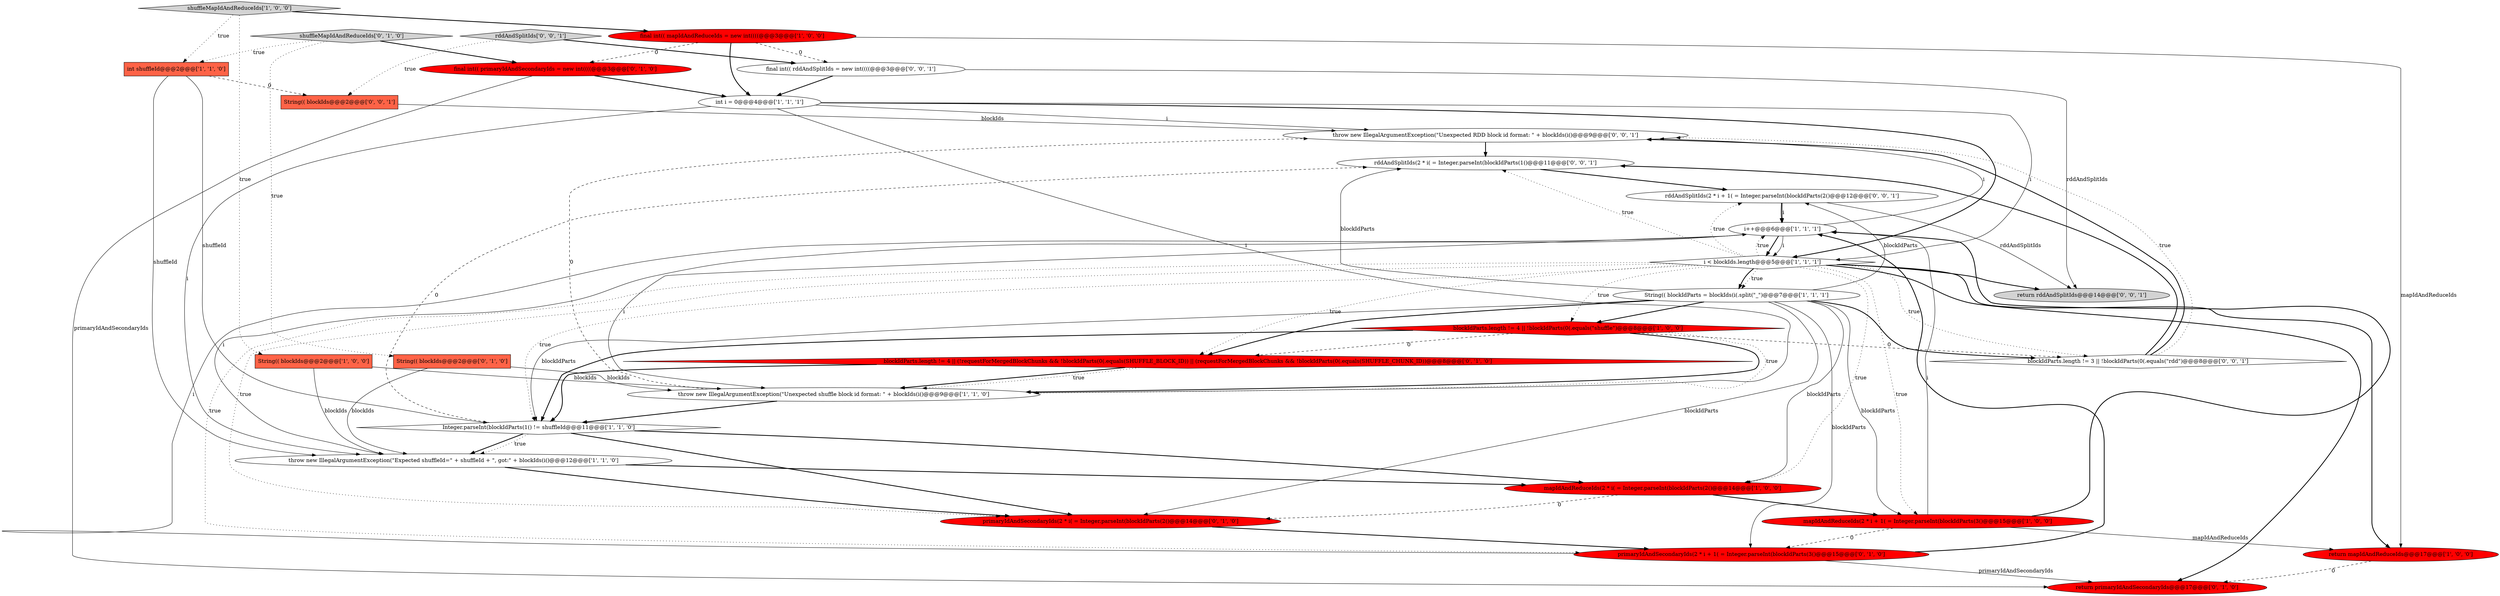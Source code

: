 digraph {
29 [style = filled, label = "rddAndSplitIds['0', '0', '1']", fillcolor = lightgray, shape = diamond image = "AAA0AAABBB3BBB"];
8 [style = filled, label = "int shuffleId@@@2@@@['1', '1', '0']", fillcolor = tomato, shape = box image = "AAA0AAABBB1BBB"];
9 [style = filled, label = "String(( blockIdParts = blockIds(i(.split(\"_\")@@@7@@@['1', '1', '1']", fillcolor = white, shape = ellipse image = "AAA0AAABBB1BBB"];
25 [style = filled, label = "blockIdParts.length != 3 || !blockIdParts(0(.equals(\"rdd\")@@@8@@@['0', '0', '1']", fillcolor = white, shape = diamond image = "AAA0AAABBB3BBB"];
11 [style = filled, label = "mapIdAndReduceIds(2 * i( = Integer.parseInt(blockIdParts(2()@@@14@@@['1', '0', '0']", fillcolor = red, shape = ellipse image = "AAA1AAABBB1BBB"];
0 [style = filled, label = "blockIdParts.length != 4 || !blockIdParts(0(.equals(\"shuffle\")@@@8@@@['1', '0', '0']", fillcolor = red, shape = diamond image = "AAA1AAABBB1BBB"];
21 [style = filled, label = "return primaryIdAndSecondaryIds@@@17@@@['0', '1', '0']", fillcolor = red, shape = ellipse image = "AAA1AAABBB2BBB"];
23 [style = filled, label = "return rddAndSplitIds@@@14@@@['0', '0', '1']", fillcolor = lightgray, shape = ellipse image = "AAA0AAABBB3BBB"];
7 [style = filled, label = "i < blockIds.length@@@5@@@['1', '1', '1']", fillcolor = white, shape = diamond image = "AAA0AAABBB1BBB"];
17 [style = filled, label = "primaryIdAndSecondaryIds(2 * i( = Integer.parseInt(blockIdParts(2()@@@14@@@['0', '1', '0']", fillcolor = red, shape = ellipse image = "AAA1AAABBB2BBB"];
10 [style = filled, label = "shuffleMapIdAndReduceIds['1', '0', '0']", fillcolor = lightgray, shape = diamond image = "AAA0AAABBB1BBB"];
2 [style = filled, label = "String(( blockIds@@@2@@@['1', '0', '0']", fillcolor = tomato, shape = box image = "AAA0AAABBB1BBB"];
24 [style = filled, label = "throw new IllegalArgumentException(\"Unexpected RDD block id format: \" + blockIds(i()@@@9@@@['0', '0', '1']", fillcolor = white, shape = ellipse image = "AAA0AAABBB3BBB"];
26 [style = filled, label = "rddAndSplitIds(2 * i + 1( = Integer.parseInt(blockIdParts(2()@@@12@@@['0', '0', '1']", fillcolor = white, shape = ellipse image = "AAA0AAABBB3BBB"];
27 [style = filled, label = "String(( blockIds@@@2@@@['0', '0', '1']", fillcolor = tomato, shape = box image = "AAA0AAABBB3BBB"];
14 [style = filled, label = "throw new IllegalArgumentException(\"Unexpected shuffle block id format: \" + blockIds(i()@@@9@@@['1', '1', '0']", fillcolor = white, shape = ellipse image = "AAA0AAABBB1BBB"];
19 [style = filled, label = "blockIdParts.length != 4 || (!requestForMergedBlockChunks && !blockIdParts(0(.equals(SHUFFLE_BLOCK_ID)) || (requestForMergedBlockChunks && !blockIdParts(0(.equals(SHUFFLE_CHUNK_ID))@@@8@@@['0', '1', '0']", fillcolor = red, shape = diamond image = "AAA1AAABBB2BBB"];
18 [style = filled, label = "shuffleMapIdAndReduceIds['0', '1', '0']", fillcolor = lightgray, shape = diamond image = "AAA0AAABBB2BBB"];
6 [style = filled, label = "int i = 0@@@4@@@['1', '1', '1']", fillcolor = white, shape = ellipse image = "AAA0AAABBB1BBB"];
15 [style = filled, label = "primaryIdAndSecondaryIds(2 * i + 1( = Integer.parseInt(blockIdParts(3()@@@15@@@['0', '1', '0']", fillcolor = red, shape = ellipse image = "AAA1AAABBB2BBB"];
5 [style = filled, label = "mapIdAndReduceIds(2 * i + 1( = Integer.parseInt(blockIdParts(3()@@@15@@@['1', '0', '0']", fillcolor = red, shape = ellipse image = "AAA1AAABBB1BBB"];
20 [style = filled, label = "final int(( primaryIdAndSecondaryIds = new int((((@@@3@@@['0', '1', '0']", fillcolor = red, shape = ellipse image = "AAA1AAABBB2BBB"];
22 [style = filled, label = "rddAndSplitIds(2 * i( = Integer.parseInt(blockIdParts(1()@@@11@@@['0', '0', '1']", fillcolor = white, shape = ellipse image = "AAA0AAABBB3BBB"];
3 [style = filled, label = "final int(( mapIdAndReduceIds = new int((((@@@3@@@['1', '0', '0']", fillcolor = red, shape = ellipse image = "AAA1AAABBB1BBB"];
1 [style = filled, label = "throw new IllegalArgumentException(\"Expected shuffleId=\" + shuffleId + \", got:\" + blockIds(i()@@@12@@@['1', '1', '0']", fillcolor = white, shape = ellipse image = "AAA0AAABBB1BBB"];
16 [style = filled, label = "String(( blockIds@@@2@@@['0', '1', '0']", fillcolor = tomato, shape = box image = "AAA0AAABBB2BBB"];
12 [style = filled, label = "return mapIdAndReduceIds@@@17@@@['1', '0', '0']", fillcolor = red, shape = ellipse image = "AAA1AAABBB1BBB"];
4 [style = filled, label = "i++@@@6@@@['1', '1', '1']", fillcolor = white, shape = ellipse image = "AAA0AAABBB1BBB"];
13 [style = filled, label = "Integer.parseInt(blockIdParts(1() != shuffleId@@@11@@@['1', '1', '0']", fillcolor = white, shape = diamond image = "AAA0AAABBB1BBB"];
28 [style = filled, label = "final int(( rddAndSplitIds = new int((((@@@3@@@['0', '0', '1']", fillcolor = white, shape = ellipse image = "AAA0AAABBB3BBB"];
14->24 [style = dashed, label="0"];
10->8 [style = dotted, label="true"];
28->6 [style = bold, label=""];
16->1 [style = solid, label="blockIds"];
0->13 [style = bold, label=""];
25->22 [style = bold, label=""];
4->14 [style = solid, label="i"];
0->19 [style = dashed, label="0"];
4->1 [style = solid, label="i"];
15->4 [style = solid, label="i"];
12->21 [style = dashed, label="0"];
13->1 [style = bold, label=""];
7->9 [style = bold, label=""];
3->12 [style = solid, label="mapIdAndReduceIds"];
13->17 [style = bold, label=""];
0->14 [style = bold, label=""];
0->25 [style = dashed, label="0"];
9->26 [style = solid, label="blockIdParts"];
6->1 [style = solid, label="i"];
16->14 [style = solid, label="blockIds"];
18->16 [style = dotted, label="true"];
9->22 [style = solid, label="blockIdParts"];
7->13 [style = dotted, label="true"];
9->15 [style = solid, label="blockIdParts"];
8->1 [style = solid, label="shuffleId"];
18->8 [style = dotted, label="true"];
6->7 [style = solid, label="i"];
26->4 [style = bold, label=""];
13->11 [style = bold, label=""];
1->11 [style = bold, label=""];
1->17 [style = bold, label=""];
25->24 [style = bold, label=""];
18->20 [style = bold, label=""];
19->13 [style = bold, label=""];
7->23 [style = bold, label=""];
17->15 [style = bold, label=""];
2->1 [style = solid, label="blockIds"];
0->14 [style = dotted, label="true"];
6->7 [style = bold, label=""];
7->22 [style = dotted, label="true"];
7->17 [style = dotted, label="true"];
9->17 [style = solid, label="blockIdParts"];
4->7 [style = solid, label="i"];
22->26 [style = bold, label=""];
3->28 [style = dashed, label="0"];
28->23 [style = solid, label="rddAndSplitIds"];
7->26 [style = dotted, label="true"];
3->6 [style = bold, label=""];
25->24 [style = dotted, label="true"];
11->17 [style = dashed, label="0"];
7->0 [style = dotted, label="true"];
26->23 [style = solid, label="rddAndSplitIds"];
7->15 [style = dotted, label="true"];
4->7 [style = bold, label=""];
9->11 [style = solid, label="blockIdParts"];
7->5 [style = dotted, label="true"];
9->13 [style = solid, label="blockIdParts"];
11->5 [style = bold, label=""];
19->14 [style = bold, label=""];
7->11 [style = dotted, label="true"];
10->2 [style = dotted, label="true"];
5->4 [style = bold, label=""];
8->13 [style = solid, label="shuffleId"];
9->19 [style = bold, label=""];
9->5 [style = solid, label="blockIdParts"];
14->13 [style = bold, label=""];
5->15 [style = dashed, label="0"];
6->14 [style = solid, label="i"];
15->21 [style = solid, label="primaryIdAndSecondaryIds"];
19->14 [style = dotted, label="true"];
20->21 [style = solid, label="primaryIdAndSecondaryIds"];
9->0 [style = bold, label=""];
7->12 [style = bold, label=""];
7->19 [style = dotted, label="true"];
5->4 [style = solid, label="i"];
29->27 [style = dotted, label="true"];
10->3 [style = bold, label=""];
20->6 [style = bold, label=""];
7->9 [style = dotted, label="true"];
24->22 [style = bold, label=""];
6->24 [style = solid, label="i"];
4->24 [style = solid, label="i"];
2->14 [style = solid, label="blockIds"];
29->28 [style = bold, label=""];
13->1 [style = dotted, label="true"];
26->4 [style = solid, label="i"];
9->25 [style = bold, label=""];
27->24 [style = solid, label="blockIds"];
3->20 [style = dashed, label="0"];
7->4 [style = dotted, label="true"];
15->4 [style = bold, label=""];
7->25 [style = dotted, label="true"];
7->21 [style = bold, label=""];
8->27 [style = dashed, label="0"];
13->22 [style = dashed, label="0"];
5->12 [style = solid, label="mapIdAndReduceIds"];
}

